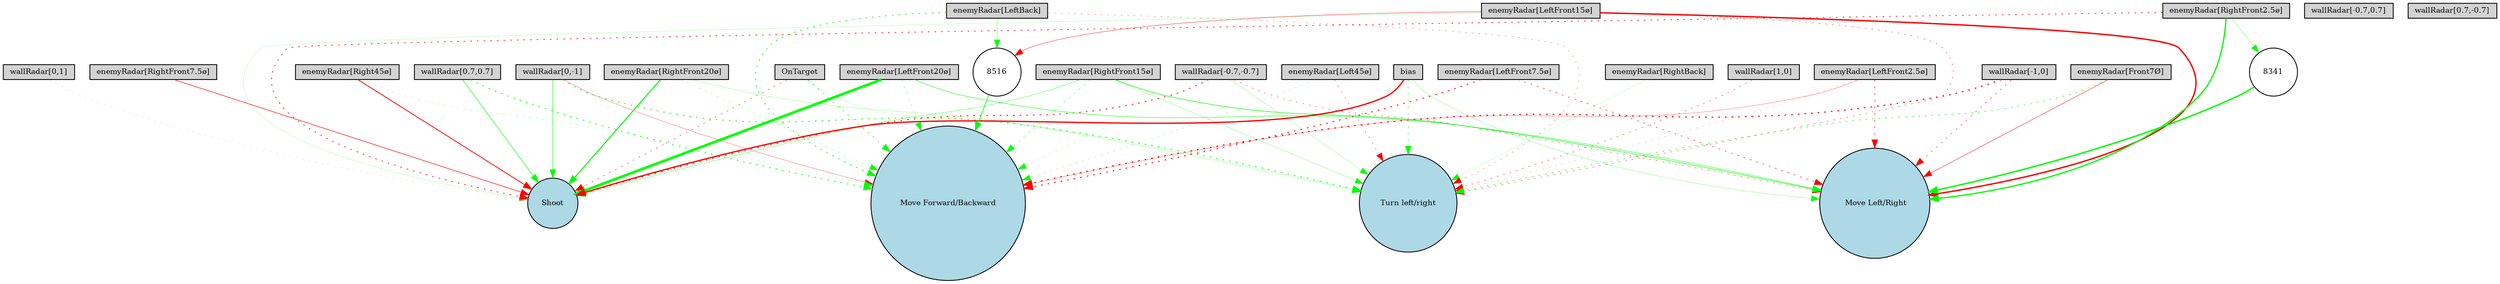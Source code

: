 digraph {
	node [fontsize=9 height=0.2 shape=circle width=0.2]
	"wallRadar[1,0]" [fillcolor=lightgray shape=box style=filled]
	"wallRadar[0,1]" [fillcolor=lightgray shape=box style=filled]
	"wallRadar[-1,0]" [fillcolor=lightgray shape=box style=filled]
	"wallRadar[0,-1]" [fillcolor=lightgray shape=box style=filled]
	"wallRadar[0.7,0.7]" [fillcolor=lightgray shape=box style=filled]
	"wallRadar[-0.7,0.7]" [fillcolor=lightgray shape=box style=filled]
	"wallRadar[-0.7,-0.7]" [fillcolor=lightgray shape=box style=filled]
	"wallRadar[0.7,-0.7]" [fillcolor=lightgray shape=box style=filled]
	"enemyRadar[RightBack]" [fillcolor=lightgray shape=box style=filled]
	"enemyRadar[LeftBack]" [fillcolor=lightgray shape=box style=filled]
	"enemyRadar[Right45ø]" [fillcolor=lightgray shape=box style=filled]
	"enemyRadar[Left45ø]" [fillcolor=lightgray shape=box style=filled]
	"enemyRadar[RightFront20ø]" [fillcolor=lightgray shape=box style=filled]
	"enemyRadar[LeftFront20ø]" [fillcolor=lightgray shape=box style=filled]
	"enemyRadar[RightFront15ø]" [fillcolor=lightgray shape=box style=filled]
	"enemyRadar[LeftFront15ø]" [fillcolor=lightgray shape=box style=filled]
	"enemyRadar[RightFront7.5ø]" [fillcolor=lightgray shape=box style=filled]
	"enemyRadar[LeftFront7.5ø]" [fillcolor=lightgray shape=box style=filled]
	"enemyRadar[RightFront2.5ø]" [fillcolor=lightgray shape=box style=filled]
	"enemyRadar[LeftFront2.5ø]" [fillcolor=lightgray shape=box style=filled]
	"enemyRadar[Front7Ø]" [fillcolor=lightgray shape=box style=filled]
	OnTarget [fillcolor=lightgray shape=box style=filled]
	bias [fillcolor=lightgray shape=box style=filled]
	Shoot [fillcolor=lightblue style=filled]
	"Move Forward/Backward" [fillcolor=lightblue style=filled]
	" Move Left/Right" [fillcolor=lightblue style=filled]
	"Turn left/right" [fillcolor=lightblue style=filled]
	8516 [fillcolor=white style=filled]
	8341 [fillcolor=white style=filled]
	"enemyRadar[RightFront15ø]" -> "Turn left/right" [color=green penwidth=0.23161398706453803 style=solid]
	"wallRadar[-0.7,-0.7]" -> "Move Forward/Backward" [color=green penwidth=0.19619308720918846 style=dotted]
	"wallRadar[-1,0]" -> " Move Left/Right" [color=red penwidth=0.48853886600892715 style=dotted]
	"wallRadar[-0.7,-0.7]" -> Shoot [color=red penwidth=0.9371224942753459 style=dotted]
	"enemyRadar[RightFront7.5ø]" -> Shoot [color=red penwidth=0.6049403252004062 style=solid]
	"enemyRadar[LeftFront7.5ø]" -> " Move Left/Right" [color=red penwidth=0.5730145802709739 style=dotted]
	"wallRadar[0,1]" -> Shoot [color=red penwidth=0.10366453679679015 style=dotted]
	OnTarget -> "Turn left/right" [color=green penwidth=0.1314023129871063 style=solid]
	"enemyRadar[RightFront15ø]" -> "Move Forward/Backward" [color=green penwidth=0.42772432050727316 style=dotted]
	"wallRadar[0.7,0.7]" -> "Move Forward/Backward" [color=green penwidth=0.8562614087464449 style=dotted]
	"enemyRadar[Front7Ø]" -> " Move Left/Right" [color=red penwidth=0.44250277820446815 style=solid]
	"enemyRadar[RightFront2.5ø]" -> " Move Left/Right" [color=green penwidth=1.5024700108544387 style=solid]
	"wallRadar[0,-1]" -> "Turn left/right" [color=green penwidth=0.8871096684558232 style=dotted]
	"enemyRadar[LeftFront2.5ø]" -> "Move Forward/Backward" [color=red penwidth=0.26269333154727226 style=solid]
	"enemyRadar[LeftFront2.5ø]" -> " Move Left/Right" [color=red penwidth=0.6118392392620442 style=dotted]
	"enemyRadar[RightFront15ø]" -> " Move Left/Right" [color=green penwidth=0.6357028069857613 style=solid]
	"enemyRadar[Right45ø]" -> Shoot [color=red penwidth=0.8979742697527905 style=solid]
	"wallRadar[-0.7,-0.7]" -> " Move Left/Right" [color=red penwidth=0.4064247115326082 style=dotted]
	"enemyRadar[RightFront2.5ø]" -> Shoot [color=red penwidth=0.7434444854256685 style=dotted]
	bias -> Shoot [color=red penwidth=1.5190723570984856 style=solid]
	"enemyRadar[LeftFront20ø]" -> "Move Forward/Backward" [color=green penwidth=0.3217437334664635 style=dotted]
	"enemyRadar[RightFront20ø]" -> "Turn left/right" [color=green penwidth=0.1957303760034529 style=solid]
	bias -> "Turn left/right" [color=green penwidth=0.5232855036868119 style=dotted]
	"enemyRadar[RightBack]" -> "Turn left/right" [color=green penwidth=0.1249409658563818 style=solid]
	"enemyRadar[LeftFront2.5ø]" -> "Turn left/right" [color=red penwidth=0.18175173353741986 style=dotted]
	"enemyRadar[Left45ø]" -> "Turn left/right" [color=red penwidth=0.38663154003330114 style=dotted]
	"enemyRadar[LeftBack]" -> "Move Forward/Backward" [color=green penwidth=0.8146290633530267 style=dotted]
	"enemyRadar[Left45ø]" -> "Move Forward/Backward" [color=green penwidth=0.2934852673553777 style=dotted]
	"wallRadar[0,-1]" -> "Move Forward/Backward" [color=red penwidth=0.2641392919019202 style=solid]
	"wallRadar[-0.7,-0.7]" -> "Turn left/right" [color=green penwidth=0.20442166926125754 style=solid]
	"wallRadar[0.7,0.7]" -> Shoot [color=green penwidth=0.5906848533222439 style=solid]
	"enemyRadar[RightFront20ø]" -> Shoot [color=green penwidth=1.2377286634975622 style=solid]
	bias -> " Move Left/Right" [color=green penwidth=0.2323035490326418 style=solid]
	"enemyRadar[RightFront20ø]" -> "Move Forward/Backward" [color=green penwidth=0.2588877883234545 style=dotted]
	"enemyRadar[LeftFront20ø]" -> Shoot [color=green penwidth=3.1002012470128877 style=solid]
	"enemyRadar[LeftFront7.5ø]" -> "Move Forward/Backward" [color=red penwidth=1.008174462219791 style=dotted]
	"enemyRadar[Right45ø]" -> "Move Forward/Backward" [color=green penwidth=0.24340067280107447 style=dotted]
	"wallRadar[-1,0]" -> "Move Forward/Backward" [color=red penwidth=1.2527206657754137 style=dotted]
	OnTarget -> Shoot [color=red penwidth=0.4784595617277051 style=dotted]
	"enemyRadar[Front7Ø]" -> "Turn left/right" [color=green penwidth=0.6438972596393461 style=dotted]
	"wallRadar[1,0]" -> "Turn left/right" [color=red penwidth=0.429597476999778 style=dotted]
	"enemyRadar[LeftFront15ø]" -> "Turn left/right" [color=red penwidth=0.40501755560596464 style=dotted]
	"enemyRadar[LeftFront15ø]" -> Shoot [color=green penwidth=0.14728416624205878 style=solid]
	"wallRadar[0,-1]" -> Shoot [color=green penwidth=0.5306340552665387 style=solid]
	"enemyRadar[LeftFront15ø]" -> " Move Left/Right" [color=red penwidth=1.6640329780650385 style=solid]
	OnTarget -> "Move Forward/Backward" [color=green penwidth=0.641451290005665 style=dotted]
	"enemyRadar[RightFront15ø]" -> Shoot [color=green penwidth=0.337317488155504 style=solid]
	"enemyRadar[LeftBack]" -> "Turn left/right" [color=red penwidth=0.2818649189527471 style=dotted]
	"enemyRadar[LeftFront20ø]" -> " Move Left/Right" [color=green penwidth=0.49588942831317084 style=solid]
	"enemyRadar[RightFront2.5ø]" -> 8341 [color=green penwidth=0.247702684682526 style=solid]
	8341 -> " Move Left/Right" [color=green penwidth=1.7108217989438672 style=solid]
	"enemyRadar[LeftBack]" -> 8516 [color=green penwidth=0.32389747164833516 style=solid]
	8516 -> "Move Forward/Backward" [color=green penwidth=0.8104894243863431 style=solid]
	"enemyRadar[LeftFront15ø]" -> 8516 [color=red penwidth=0.39370035337102927 style=solid]
}
